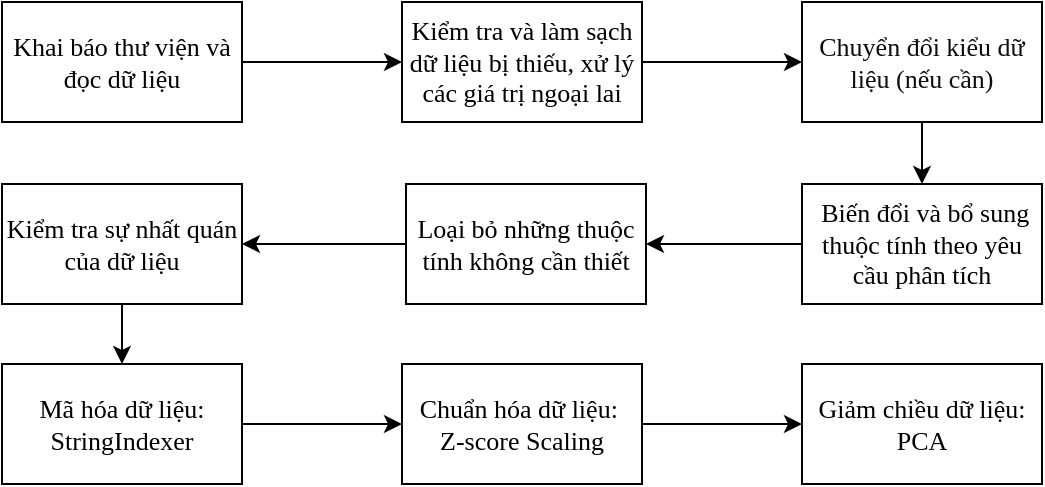 <mxfile version="24.4.10" type="google">
  <diagram name="Page-1" id="xO0V7S2GlRYc_td6FsE8">
    <mxGraphModel grid="0" page="0" gridSize="10" guides="1" tooltips="1" connect="1" arrows="1" fold="1" pageScale="1" pageWidth="850" pageHeight="1100" math="0" shadow="0">
      <root>
        <mxCell id="0" />
        <mxCell id="1" parent="0" />
        <mxCell id="t_JcIooBZxT5G9zSmOL9-3" value="" style="edgeStyle=orthogonalEdgeStyle;rounded=0;orthogonalLoop=1;jettySize=auto;html=1;fontFamily=Times New Roman;fontSize=13;" edge="1" parent="1" source="t_JcIooBZxT5G9zSmOL9-1" target="t_JcIooBZxT5G9zSmOL9-2">
          <mxGeometry relative="1" as="geometry" />
        </mxCell>
        <mxCell id="t_JcIooBZxT5G9zSmOL9-1" value="Khai báo thư viện và đọc dữ liệu" style="rounded=0;whiteSpace=wrap;html=1;fillColor=default;fontFamily=Times New Roman;fontSize=13;" vertex="1" parent="1">
          <mxGeometry x="67" y="98" width="120" height="60" as="geometry" />
        </mxCell>
        <mxCell id="t_JcIooBZxT5G9zSmOL9-5" value="" style="edgeStyle=orthogonalEdgeStyle;rounded=0;orthogonalLoop=1;jettySize=auto;html=1;fontFamily=Times New Roman;fontSize=13;" edge="1" parent="1" source="t_JcIooBZxT5G9zSmOL9-2" target="t_JcIooBZxT5G9zSmOL9-4">
          <mxGeometry relative="1" as="geometry" />
        </mxCell>
        <mxCell id="t_JcIooBZxT5G9zSmOL9-2" value="Kiểm tra và làm sạch dữ liệu bị thiếu, xử lý các giá trị ngoại lai" style="whiteSpace=wrap;html=1;rounded=0;fontFamily=Times New Roman;fontSize=13;" vertex="1" parent="1">
          <mxGeometry x="267" y="98" width="120" height="60" as="geometry" />
        </mxCell>
        <mxCell id="t_JcIooBZxT5G9zSmOL9-7" value="" style="edgeStyle=orthogonalEdgeStyle;rounded=0;orthogonalLoop=1;jettySize=auto;html=1;fontFamily=Times New Roman;fontSize=13;" edge="1" parent="1" source="t_JcIooBZxT5G9zSmOL9-4" target="t_JcIooBZxT5G9zSmOL9-6">
          <mxGeometry relative="1" as="geometry" />
        </mxCell>
        <mxCell id="t_JcIooBZxT5G9zSmOL9-4" value="&lt;span style=&quot;color: rgb(13, 13, 13); text-align: start; white-space-collapse: preserve; background-color: rgb(255, 255, 255); font-size: 13px;&quot;&gt;&lt;font class=&quot;custom-cursor-default-hover&quot; style=&quot;font-size: 13px;&quot;&gt;Chuyển đổi kiểu dữ liệu (nếu cần)&lt;/font&gt;&lt;/span&gt;" style="whiteSpace=wrap;html=1;rounded=0;fontFamily=Times New Roman;fontSize=13;" vertex="1" parent="1">
          <mxGeometry x="467" y="98" width="120" height="60" as="geometry" />
        </mxCell>
        <mxCell id="t_JcIooBZxT5G9zSmOL9-9" value="" style="edgeStyle=orthogonalEdgeStyle;rounded=0;orthogonalLoop=1;jettySize=auto;html=1;fontFamily=Times New Roman;fontSize=13;" edge="1" parent="1" source="t_JcIooBZxT5G9zSmOL9-6" target="t_JcIooBZxT5G9zSmOL9-8">
          <mxGeometry relative="1" as="geometry" />
        </mxCell>
        <mxCell id="t_JcIooBZxT5G9zSmOL9-6" value="&amp;nbsp;Biến đổi và bổ sung thuộc tính theo yêu cầu phân tích" style="whiteSpace=wrap;html=1;rounded=0;fontFamily=Times New Roman;fontSize=13;" vertex="1" parent="1">
          <mxGeometry x="467" y="189" width="120" height="60" as="geometry" />
        </mxCell>
        <mxCell id="t_JcIooBZxT5G9zSmOL9-11" value="" style="edgeStyle=orthogonalEdgeStyle;rounded=0;orthogonalLoop=1;jettySize=auto;html=1;fontFamily=Times New Roman;fontSize=13;" edge="1" parent="1" source="t_JcIooBZxT5G9zSmOL9-8" target="t_JcIooBZxT5G9zSmOL9-10">
          <mxGeometry relative="1" as="geometry" />
        </mxCell>
        <mxCell id="t_JcIooBZxT5G9zSmOL9-8" value="Loại bỏ những thuộc tính không cần thiết" style="whiteSpace=wrap;html=1;rounded=0;fontFamily=Times New Roman;fontSize=13;" vertex="1" parent="1">
          <mxGeometry x="269" y="189" width="120" height="60" as="geometry" />
        </mxCell>
        <mxCell id="t_JcIooBZxT5G9zSmOL9-13" value="" style="edgeStyle=orthogonalEdgeStyle;rounded=0;orthogonalLoop=1;jettySize=auto;html=1;fontFamily=Times New Roman;fontSize=13;" edge="1" parent="1" source="t_JcIooBZxT5G9zSmOL9-10" target="t_JcIooBZxT5G9zSmOL9-12">
          <mxGeometry relative="1" as="geometry" />
        </mxCell>
        <mxCell id="t_JcIooBZxT5G9zSmOL9-10" value="Kiểm tra sự nhất quán của dữ liệu" style="whiteSpace=wrap;html=1;rounded=0;fontFamily=Times New Roman;fontSize=13;" vertex="1" parent="1">
          <mxGeometry x="67" y="189" width="120" height="60" as="geometry" />
        </mxCell>
        <mxCell id="t_JcIooBZxT5G9zSmOL9-15" value="" style="edgeStyle=orthogonalEdgeStyle;rounded=0;orthogonalLoop=1;jettySize=auto;html=1;fontFamily=Times New Roman;fontSize=13;" edge="1" parent="1" source="t_JcIooBZxT5G9zSmOL9-12" target="t_JcIooBZxT5G9zSmOL9-14">
          <mxGeometry relative="1" as="geometry" />
        </mxCell>
        <mxCell id="t_JcIooBZxT5G9zSmOL9-12" value="Mã hóa dữ liệu: StringIndexer" style="whiteSpace=wrap;html=1;rounded=0;fontFamily=Times New Roman;fontSize=13;" vertex="1" parent="1">
          <mxGeometry x="67" y="279" width="120" height="60" as="geometry" />
        </mxCell>
        <mxCell id="QnDreOtEzKRSq7_o4Od3-3" value="" style="edgeStyle=orthogonalEdgeStyle;rounded=0;orthogonalLoop=1;jettySize=auto;html=1;fontFamily=Times New Roman;fontSize=13;" edge="1" parent="1" source="t_JcIooBZxT5G9zSmOL9-14" target="QnDreOtEzKRSq7_o4Od3-2">
          <mxGeometry relative="1" as="geometry" />
        </mxCell>
        <mxCell id="t_JcIooBZxT5G9zSmOL9-14" value="Chuẩn hóa dữ liệu:&amp;nbsp;&lt;div style=&quot;font-size: 13px;&quot;&gt;Z-score&amp;nbsp;&lt;span class=&quot;custom-cursor-default-hover&quot; style=&quot;background-color: initial; font-size: 13px;&quot;&gt;Scaling&lt;/span&gt;&lt;/div&gt;" style="whiteSpace=wrap;html=1;rounded=0;fontFamily=Times New Roman;fontSize=13;" vertex="1" parent="1">
          <mxGeometry x="267" y="279" width="120" height="60" as="geometry" />
        </mxCell>
        <mxCell id="QnDreOtEzKRSq7_o4Od3-2" value="Giảm chiều dữ liệu: PCA" style="whiteSpace=wrap;html=1;rounded=0;fontFamily=Times New Roman;fontSize=13;" vertex="1" parent="1">
          <mxGeometry x="467" y="279" width="120" height="60" as="geometry" />
        </mxCell>
      </root>
    </mxGraphModel>
  </diagram>
</mxfile>

